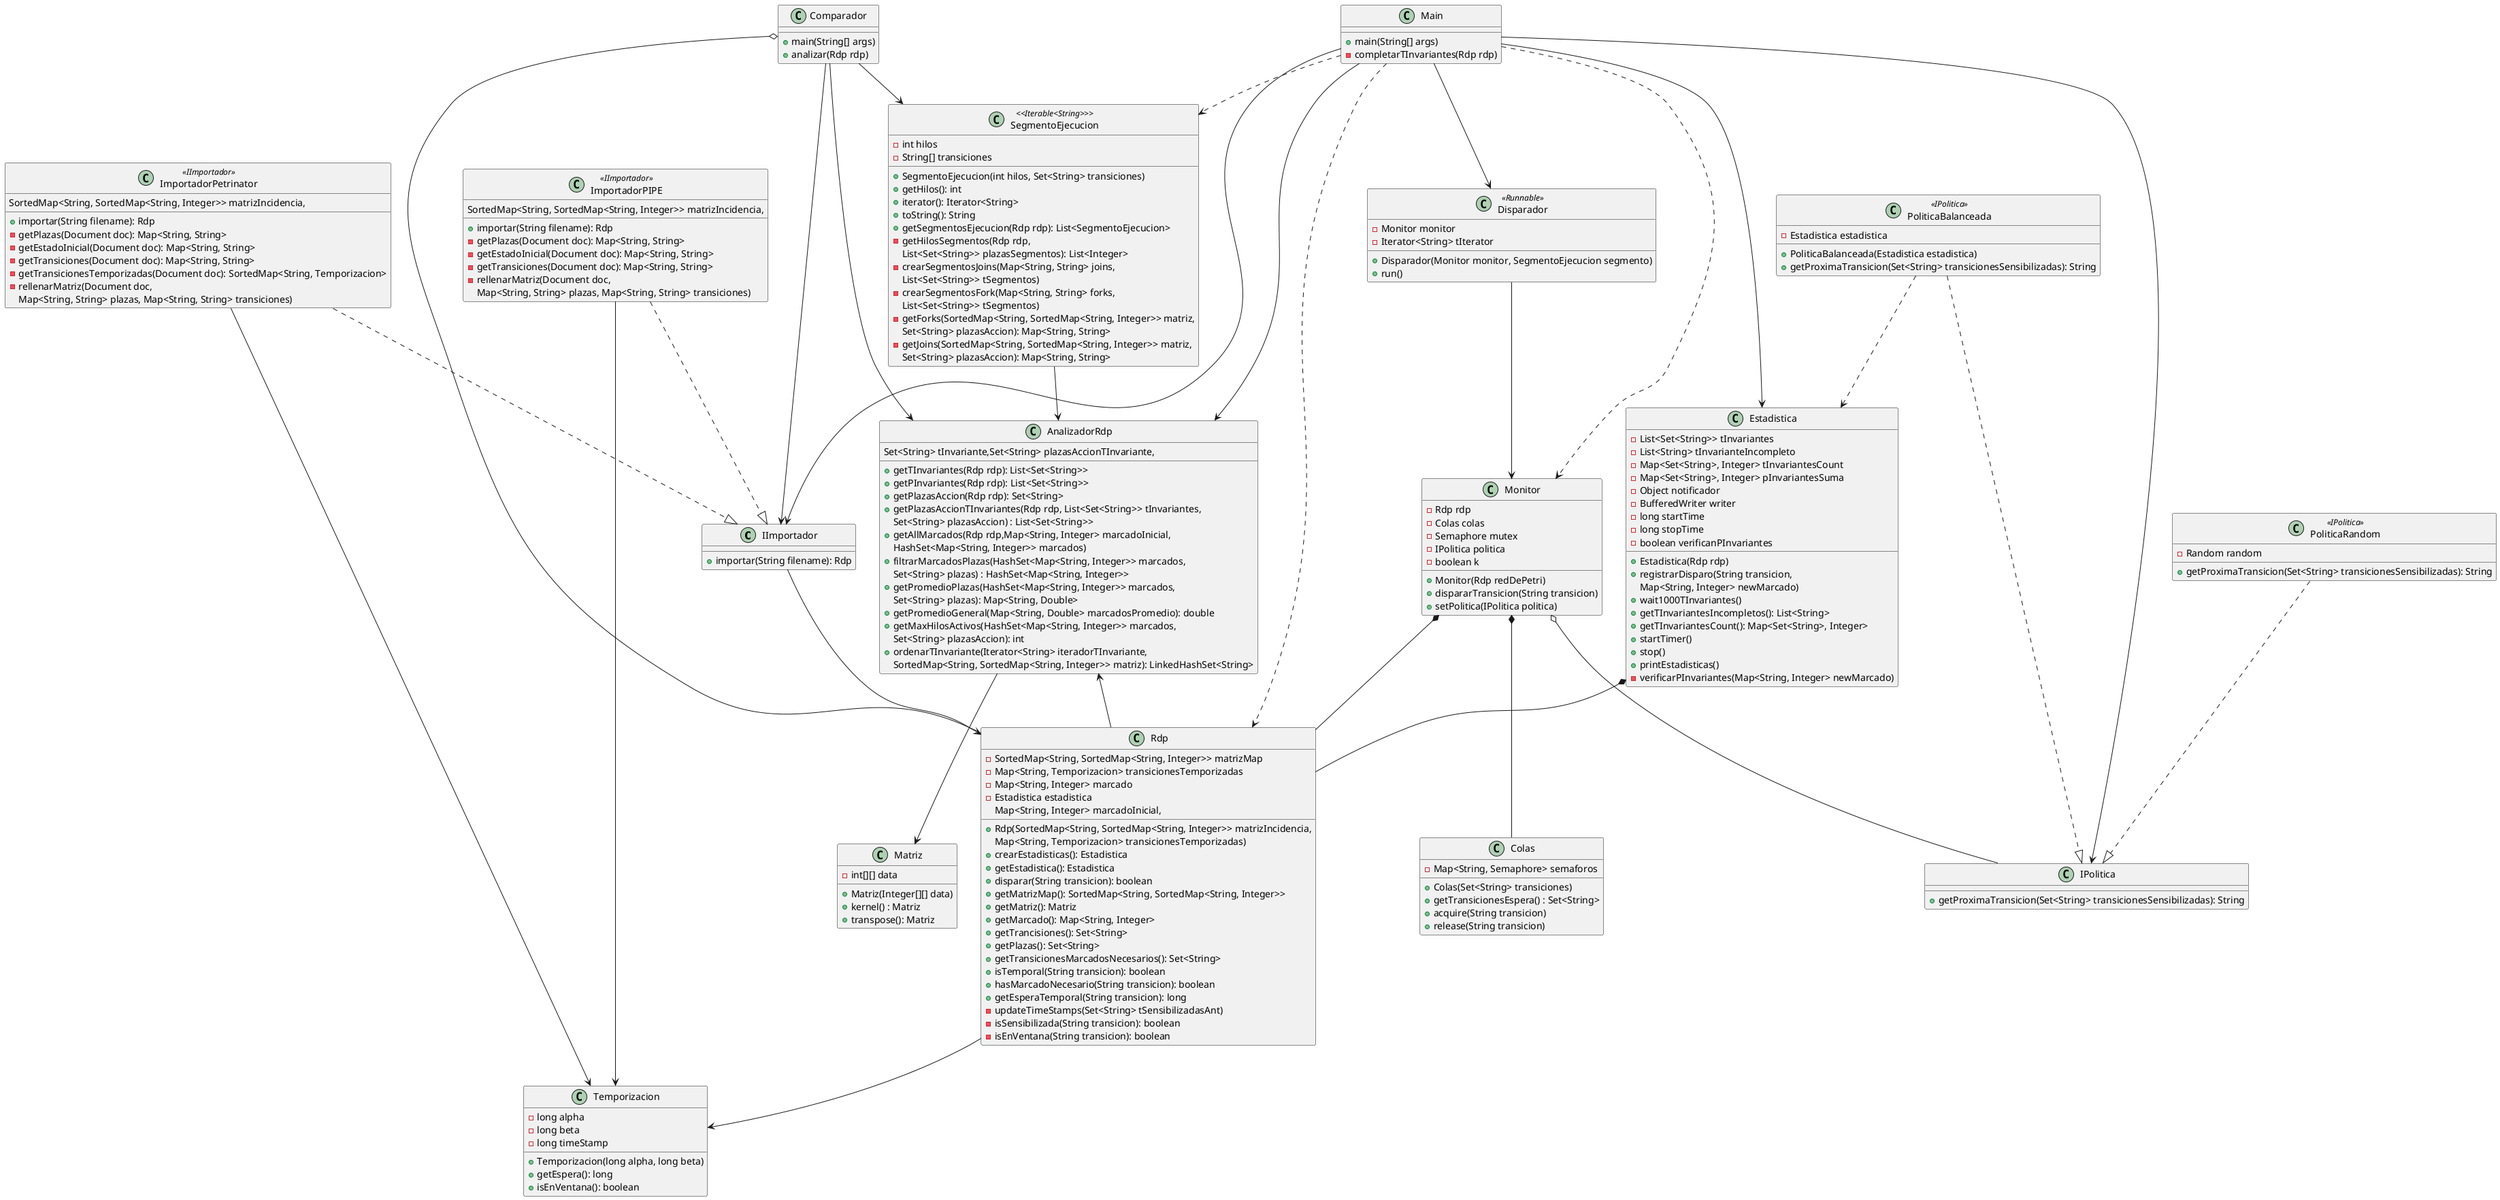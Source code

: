 @startuml Dis
interface IImportador
interface IPolitica

Main ..> Monitor
Main ..> SegmentoEjecucion
Main --> IPolitica
Main ..> Rdp
Main --> IImportador
Main --> AnalizadorRdp
Main --> Estadistica
Main --> Disparador

IImportador --> Rdp

ImportadorPetrinator ..|>  IImportador 
ImportadorPetrinator --> Temporizacion

ImportadorPIPE ..|> IImportador 
ImportadorPIPE --> Temporizacion

PoliticaRandom ..|> IPolitica  

PoliticaBalanceada ..|> IPolitica 
PoliticaBalanceada ..> Estadistica

AnalizadorRdp --> Matriz
AnalizadorRdp <-- Rdp

Disparador --> Monitor

Estadistica *-- Rdp

Monitor *-- Rdp
Monitor *-- Colas
Monitor o-- IPolitica

SegmentoEjecucion --> AnalizadorRdp

Comparador --> IImportador
Comparador o-- Rdp
Comparador --> AnalizadorRdp
Comparador --> SegmentoEjecucion

Rdp --> Temporizacion

Class Main{
    +main(String[] args) 
    -completarTInvariantes(Rdp rdp)
}

Class AnalizadorRdp{
    +getTInvariantes(Rdp rdp): List<Set<String>>
    +getPInvariantes(Rdp rdp): List<Set<String>> 
    +getPlazasAccion(Rdp rdp): Set<String>
    +getPlazasAccionTInvariantes(Rdp rdp, List<Set<String>> tInvariantes,
        Set<String> plazasAccion) : List<Set<String>>
    +getAllMarcados(Rdp rdp,Map<String, Integer> marcadoInicial,
        HashSet<Map<String, Integer>> marcados)
    +filtrarMarcadosPlazas(HashSet<Map<String, Integer>> marcados,
        Set<String> plazas) : HashSet<Map<String, Integer>>
    +getPromedioPlazas(HashSet<Map<String, Integer>> marcados,
        Set<String> plazas): Map<String, Double>  
    +getPromedioGeneral(Map<String, Double> marcadosPromedio): double     
    +getMaxHilosActivos(HashSet<Map<String, Integer>> marcados,
        Set<String> plazasAccion): int
    +ordenarTInvariante(Iterator<String> iteradorTInvariante,
        Set<String> tInvariante,Set<String> plazasAccionTInvariante,
        SortedMap<String, SortedMap<String, Integer>> matriz): LinkedHashSet<String>    
}

Class Colas{
    -Map<String, Semaphore> semaforos
    +Colas(Set<String> transiciones)
    +getTransicionesEspera() : Set<String>
    +acquire(String transicion)
    +release(String transicion)
}

Class Disparador <<Runnable>>{
    -Monitor monitor
    -Iterator<String> tIterator
    +Disparador(Monitor monitor, SegmentoEjecucion segmento)
    +run()
}

Class Estadistica {
    -List<Set<String>> tInvariantes
    -List<String> tInvarianteIncompleto 
    -Map<Set<String>, Integer> tInvariantesCount
    -Map<Set<String>, Integer> pInvariantesSuma
    -Object notificador 
    -BufferedWriter writer
    -long startTime
    -long stopTime
    -boolean verificanPInvariantes
    +Estadistica(Rdp rdp)
    +registrarDisparo(String transicion,
     Map<String, Integer> newMarcado)
    +wait1000TInvariantes()
    +getTInvariantesIncompletos(): List<String>
    +getTInvariantesCount(): Map<Set<String>, Integer>
    +startTimer()
    +stop()
    +printEstadisticas()
    -verificarPInvariantes(Map<String, Integer> newMarcado)
}

Class Matriz {
    -int[][] data
    +Matriz(Integer[][] data)
    +kernel() : Matriz
    +transpose(): Matriz

}

Class Monitor {
    -Rdp rdp
    -Colas colas
    -Semaphore mutex
    -IPolitica politica
    -boolean k 
    +Monitor(Rdp redDePetri)
    +dispararTransicion(String transicion)
    +setPolitica(IPolitica politica)
}

Class Rdp {
    -SortedMap<String, SortedMap<String, Integer>> matrizMap
    -Map<String, Temporizacion> transicionesTemporizadas
    -Map<String, Integer> marcado
    -Estadistica estadistica
    +Rdp(SortedMap<String, SortedMap<String, Integer>> matrizIncidencia,
        Map<String, Integer> marcadoInicial,
        Map<String, Temporizacion> transicionesTemporizadas)
    +crearEstadisticas(): Estadistica
    +getEstadistica(): Estadistica
    +disparar(String transicion): boolean
    +getMatrizMap(): SortedMap<String, SortedMap<String, Integer>>
    +getMatriz(): Matriz
    +getMarcado(): Map<String, Integer>
    +getTrancisiones(): Set<String>
    +getPlazas(): Set<String>
    +getTransicionesMarcadosNecesarios(): Set<String>
    +isTemporal(String transicion): boolean
    +hasMarcadoNecesario(String transicion): boolean
    +getEsperaTemporal(String transicion): long
    -updateTimeStamps(Set<String> tSensibilizadasAnt)
    -isSensibilizada(String transicion): boolean
    -isEnVentana(String transicion): boolean
}

Class SegmentoEjecucion <<Iterable<String>>>{
    -int hilos
    -String[] transiciones
    +SegmentoEjecucion(int hilos, Set<String> transiciones)
    +getHilos(): int
    +iterator(): Iterator<String>
    +toString(): String
    +getSegmentosEjecucion(Rdp rdp): List<SegmentoEjecucion>
    -getHilosSegmentos(Rdp rdp,
        List<Set<String>> plazasSegmentos): List<Integer>
    -crearSegmentosJoins(Map<String, String> joins,
        List<Set<String>> tSegmentos)
    -crearSegmentosFork(Map<String, String> forks,
        List<Set<String>> tSegmentos)
    -getForks(SortedMap<String, SortedMap<String, Integer>> matriz,
        Set<String> plazasAccion): Map<String, String>
    -getJoins(SortedMap<String, SortedMap<String, Integer>> matriz,
        Set<String> plazasAccion): Map<String, String>       
}

Class Temporizacion{
    -long alpha
    -long beta
    -long timeStamp
    +Temporizacion(long alpha, long beta)
    +getEspera(): long
    +isEnVentana(): boolean
}

Class IPolitica{
    +getProximaTransicion(Set<String> transicionesSensibilizadas): String
}

Class PoliticaBalanceada <<IPolitica>>{
    -Estadistica estadistica
    +PoliticaBalanceada(Estadistica estadistica)
    +getProximaTransicion(Set<String> transicionesSensibilizadas): String
}

Class PoliticaRandom <<IPolitica>>{
    -Random random
    +getProximaTransicion(Set<String> transicionesSensibilizadas): String
}

Class IImportador{
    +importar(String filename): Rdp
}

Class ImportadorPetrinator <<IImportador>>{
    +importar(String filename): Rdp
    -getPlazas(Document doc): Map<String, String>
    -getEstadoInicial(Document doc): Map<String, String>
    -getTransiciones(Document doc): Map<String, String>
    -getTransicionesTemporizadas(Document doc): SortedMap<String, Temporizacion>
    -rellenarMatriz(Document doc, 
        SortedMap<String, SortedMap<String, Integer>> matrizIncidencia,
        Map<String, String> plazas, Map<String, String> transiciones)
}

Class ImportadorPIPE <<IImportador>>{
    +importar(String filename): Rdp
    -getPlazas(Document doc): Map<String, String>
    -getEstadoInicial(Document doc): Map<String, String>
    -getTransiciones(Document doc): Map<String, String>
    -rellenarMatriz(Document doc, 
        SortedMap<String, SortedMap<String, Integer>> matrizIncidencia,
        Map<String, String> plazas, Map<String, String> transiciones)
}

Class Comparador {
    +main(String[] args)
    +analizar(Rdp rdp)
}

@enduml